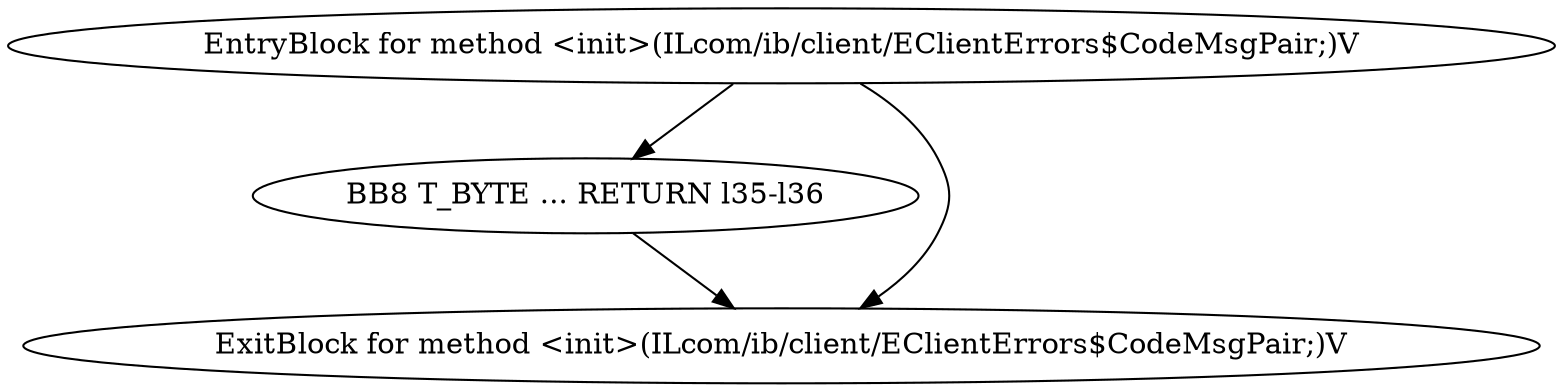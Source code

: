 digraph G {
  1 [ label="BB8 T_BYTE ... RETURN l35-l36" ];
  2 [ label="EntryBlock for method <init>(ILcom/ib/client/EClientErrors$CodeMsgPair;)V" ];
  3 [ label="ExitBlock for method <init>(ILcom/ib/client/EClientErrors$CodeMsgPair;)V" ];
  2 -> 3 [ label="" ];
  2 -> 1 [ label="" ];
  1 -> 3 [ label="" ];
}
